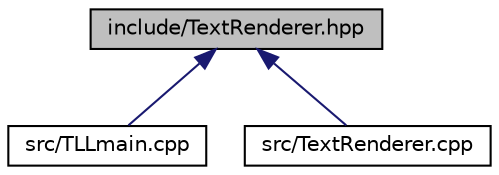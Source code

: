 digraph "include/TextRenderer.hpp"
{
 // LATEX_PDF_SIZE
  edge [fontname="Helvetica",fontsize="10",labelfontname="Helvetica",labelfontsize="10"];
  node [fontname="Helvetica",fontsize="10",shape=record];
  Node1 [label="include/TextRenderer.hpp",height=0.2,width=0.4,color="black", fillcolor="grey75", style="filled", fontcolor="black",tooltip="TextRenderer class."];
  Node1 -> Node2 [dir="back",color="midnightblue",fontsize="10",style="solid",fontname="Helvetica"];
  Node2 [label="src/TLLmain.cpp",height=0.2,width=0.4,color="black", fillcolor="white", style="filled",URL="$TLLmain_8cpp.html",tooltip="公開APIの実装"];
  Node1 -> Node3 [dir="back",color="midnightblue",fontsize="10",style="solid",fontname="Helvetica"];
  Node3 [label="src/TextRenderer.cpp",height=0.2,width=0.4,color="black", fillcolor="white", style="filled",URL="$TextRenderer_8cpp.html",tooltip="TextRenderer class."];
}
